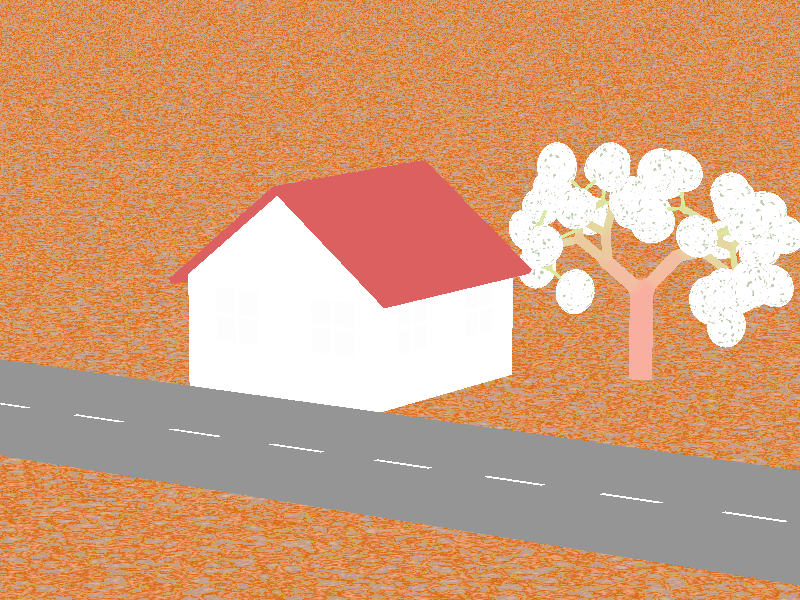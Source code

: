 // POV-Ray 3.6 / 3.7 Scene File "povhouse3.pov"
// author: Friedrich A. Lohmueller, 2004/Aug-2009/Jan-2011  
// email:  Friedrich.Lohmueller_at_t-online.de
// homepage: http://www.f-lohmueller.de
//------------------------------------------------------------------------
#version 3.6; // 3.7;
global_settings{ assumed_gamma 1.0 }
#default{ finish{ ambient 0.1 diffuse 0.9 }} 
//------------------------------------------------------------------------
#include "colors.inc"
#include "textures.inc"
#include "glass.inc"
//------------------------------------------------------------------------

#declare Camera_1 = camera { 
                             angle 15
                             location  <30.0 , 10.0 ,-40.0>
                             right     x*image_width/image_height
                             look_at   <1.0 , 1.5 , 2.0>
                           }
camera{Camera_1}

//------------------------------------------------------------------------
// sun -------------------------------------------------------------------
light_source{<-1500,2500,-2500> color White}
// sky -------------------------------------------------------------------
sky_sphere{ pigment{ gradient <0,1,0>
                     color_map{ [0   color rgb<1,1,1>         ]//White
                                [0.4 color rgb<0.14,0.14,0.56>]//~Navy
                                [0.6 color rgb<0.14,0.14,0.56>]//~Navy
                                [1.0 color rgb<1,1,1>         ]//White
                              }
                     scale 2 }
           } // end of sky_sphere 
//------------------------------------------------------------------------

//------------------------------ the Axes --------------------------------
//------------------------------------------------------------------------
#macro Axis_( AxisLen, Dark_Texture,Light_Texture) 
 union{
    cylinder { <0,-AxisLen-1,0>,<0,AxisLen,0>,0.05
               texture{checker texture{Dark_Texture } 
                               texture{Light_Texture}
                       translate<0.1,0,0.1>}
             }
    cone{<0,AxisLen,0>,0.2,<0,AxisLen+0.7,0>,0
          texture{Dark_Texture}
         }
     } // end of union                   
#end // of macro "Axis()"
//------------------------------------------------------------------------   
/*
#macro AxisXYZ( AxisLenX, AxisLenY, AxisLenZ, Tex_Dark, Tex_Light)
//--------------------- drawing of 3 Axes --------------------------------
union{
#if (AxisLenX != 0)
 object { Axis_(AxisLenX, Tex_Dark, Tex_Light)   rotate< 0,0,-90>}// x-Axis
 text   { ttf "arial.ttf",  "x",  0.15,  0  texture{Tex_Dark} 
          scale 0.5 translate <AxisLenX+0.05,0.4,-0.10>}
#end // of #if 
#if (AxisLenY != 0)
 object { Axis_(AxisLenY, Tex_Dark, Tex_Light)   rotate< 0,0,  0>}// y-Axis
 text   { ttf "arial.ttf",  "y",  0.15,  0  texture{Tex_Dark}    
           scale 0.5 translate <-0.75,AxisLenY+0.50,-0.10>}
#end // of #if 
#if (AxisLenZ != 0)
 object { Axis_(AxisLenZ, Tex_Dark, Tex_Light)   rotate<90,0,  0>}// z-Axis
 text   { ttf "arial.ttf",  "z",  0.15,  0  texture{Tex_Dark}
               scale 0.5 translate <-0.75,0.2,AxisLenZ+0.10>}
#end // of #if 
} // end of union
#end// of macro "AxisXYZ( ... )"
//------------------------------------------------------------------------


#declare Texture_A_Dark  = texture {
                               pigment{ color rgb<1,0.45,0>}
                               finish { phong 1}
                             }
#declare Texture_A_Light = texture { 
                               pigment{ color rgb<1,1,1>}
                               finish { phong 1}
                             }

object{ AxisXYZ( 4.5, 4.5, 11, Texture_A_Dark, Texture_A_Light) no_shadow}
//-------------------------------------------------- end of coordinate axes
*/

// ground -----------------------------------------------------------------
//---------------------------------<<< settings of squered plane dimensions

    
 
plane { <0,1,0>, 0    // plane with layered textures
        texture{Rust}
        }

 
//------------------------------------------------ end of squered plane XZ

//--------------------------------------------------------------------------
//---------------------------- objects in scene ----------------------------
//--------------------------------------------------------------------------

#declare Hx = 2.00;
#declare Hy = 3.50;
#declare Hz = 4.00;
#declare Roof_Angle = 38; 
#declare Wall_D = 0.20 ;// the thickness of the Wall 

#declare Roof_D = 0.10; // the thickness of the roof
#declare Roof_O = 0.20; // overhang 
#declare Roof_L = Hx+0.80;// try it !!! 
// ---------------------------------------------------- Window_Positions
// front positions 
#declare Window_Positon_1f = <-Hx/2,0,Wall_D/3>;
#declare Window_Positon_2f = < Hx/2,0,Wall_D/3>;
// backside positions
#declare Window_Positon_1b = <-Hx/2,0,Hz-Wall_D/3>;
#declare Window_Positon_2b = < Hx/2,0,Hz-Wall_D/3>;
// right side positions
#declare Window_Positon_1r = < Hx-Wall_D/3,0,3*Hz/4>;
#declare Window_Positon_2r = < Hx-Wall_D/3,0,  Hz/4>;
// left side positions
#declare Window_Positon_1l = <-Hx+Wall_D/3,0,3*Hz/4>;
#declare Window_Positon_2l = <-Hx+Wall_D/3,0,  Hz/4>;
// ------------------------------------------------- end of Window_Positions

#declare Wall_Texture_1 = 
      texture { pigment{ color White*1.1}
                normal { bumps 0.5 scale 0.005} 
                
              } // end of texture
#declare Wall_Texture_2 = 
      texture { pigment{ color White*1.1}
               
              } // end of texture

#declare Roof_Texture = 
 // layered texture!!!
      texture { pigment{ color Scarlet*1.3}
                normal { gradient z scallop_wave scale<1,1,0.15>} 
               
              } // end of texture
 
//--------------------------------------------------------

//--------------------- Window -----------
#declare Window_Texture_1 = 
texture{pigment{ color White*1.3}
       }
#declare Window_Texture_2 = 
texture{pigment{ color White*1.2}
        }
//-----------------------------------------
#declare Window = 
union{
 difference{
  box{<-0.50,0.80,-0.02>,< 0.50,1.80,0.02>}
  box{<-0.45,0.85,-0.03>,<-0.03,1.27,0.03>}
  box{< 0.03,0.85,-0.03>,< 0.45,1.27,0.03>}
  box{<-0.45,1.33,-0.03>,<-0.03,1.75,0.03>}
  box{< 0.03,1.33,-0.03>,< 0.45,1.75,0.03>}
  texture{Window_Texture_1}
  } // ---end of difference 
 box{<-0.49,0.81,0.0>,< 0.49,1.79,0.001>
 texture{T_Glass3}}  // no interior!!!
 } // ---end of union
#declare Window_Hole =   //symmetric!!!
  box{<-0.50,0.80,-0.50>,< 0.50,1.80,0.50>
      texture{Window_Texture_2}}

//--------- end of window definition -------

#declare Door = 
union{
 difference{
  box{<-0.50,0.01,-0.02>,< 0.50,1.80,0.02>}
  box{<-0.45,0.85,-0.03>,<-0.03,1.27,0.03>}
  box{< 0.03,0.85,-0.03>,< 0.45,1.27,0.03>}
  box{<-0.45,1.33,-0.03>,<-0.03,1.75,0.03>}
  box{< 0.03,1.33,-0.03>,< 0.45,1.75,0.03>}
  texture{Window_Texture_1}
  } // ---end of difference 
 box{<-0.49,0.81,0.0>,< 0.49,1.79,0.001>
 texture{T_Glass3}}  // no interior!!!
 } // ---end of union
#declare Door_Hole =   //symmetric!!!
  box{<-0.50,0.01,-0.50>,< 0.50,1.80,0.50>
      texture{Window_Texture_2}}

//--------- end of window definition -------



// the walls caved out ----------------------- the Walls
difference{
box { <-Hx,0,0>,< Hx,Hy,Hz>   
      texture {Wall_Texture_1}  
//    no_shadow
    } // end of box --------- 

plane{ <0,-1,0>,0 
      texture {Wall_Texture_1}  
       rotate<0,0,Roof_Angle>
       translate<0,Hy,0>
     }

plane{ <0,-1,0>,0 
      texture {Wall_Texture_1}  
       rotate<0,0,-Roof_Angle>
       translate<0,Hy,0>
     }
 // inside caved out
box { <-Hx+Wall_D,0.10,Wall_D>,
      <Hx-Wall_D,Hy,Hz-Wall_D>  
      texture {Wall_Texture_2}  
     }
// subtract window holes
object{ Door_Hole   translate Window_Positon_1f}
object{ Window_Hole translate Window_Positon_2f}

object{ Window_Hole translate Window_Positon_1r}
object{ Window_Hole translate Window_Positon_2r}

object{ Window_Hole translate Window_Positon_1l}
object{ Window_Hole translate Window_Positon_2l}

object{ Window_Hole translate Window_Positon_1b}
object{ Window_Hole translate Window_Positon_2b}
 

}// end of intersection  ------------------------- end of Walls


// the Roof 
box { < -Roof_L, 0.00, -Roof_O>,< Roof_D/2, Roof_D, Hz+Roof_O>  
      texture {Roof_Texture translate<-0.05,0,0>}  
      rotate<0,0, Roof_Angle>
      translate<0,Hy,0>
     }
box { < -Roof_L, 0.00, -Roof_O>,< Roof_D/2, Roof_D, Hz+Roof_O>  
      texture {Roof_Texture translate<-0.05,0,0>}  
      rotate<0,0, Roof_Angle>
      translate<0,Hy,0> scale<-1,1,1>
     }
//------------------------------------------------- end of Roof

//----------------------------------------------- Windows
object{ Door   translate Window_Positon_1f}
object{ Window translate Window_Positon_2f}
object{ Window rotate<0,180,0> translate Window_Positon_1b}
object{ Window rotate<0,180,0> translate Window_Positon_2b}
object{ Window rotate<0,-90,0> translate Window_Positon_1r}
object{ Window rotate<0,-90,0> translate Window_Positon_2r}
object{ Window rotate<0, 90,0> translate Window_Positon_1l}
object{ Window rotate<0, 90,0> translate Window_Positon_2l} 

#declare w6=0;
#declare w5=30;
#declare w4=-70;
#declare w3=100;
#declare w2=-150;

#declare ww6=w6;
#declare ww5=w5;
#declare ww4=w4;
#declare ww3=w3;
#declare ww2=w2;

#declare i=0;

#macro tribe()

#declare i=i+1;

#if (i<6)
    tribe()
    tribe()
#end

cylinder{<0,0,0>,<0,1,0>,0.2,1.0 pigment{color rgb<0.99-i*0.05,0.35+i*0.08,0.35>}

         #if(i>5)
            scale <0.5,1.5,0.5>
            rotate <60,w6,0>
            translate y*1
         #end 
         #if(i>4)
            scale <0.8,1.0,0.8>
            rotate <60,w5,0>
            translate y*1
         #end            
         #if(i>3)
             scale <0.8,0.8,0.8>
             rotate <50,w4,0>
             translate y*1
         #end             
         #if(i>2)
             scale <0.7,0.7,0.7>
             rotate <40,w3,0>
             translate y*1
         #end             
         #if(i>1)
             scale <0.6,0.6,0.6>
             rotate <50,w2,0>
             translate y*1
         #end
         normal{granite 0.3 scallop_wave  scale 0.6}
         }
#if(i=6)#declare w6=w6+120;#end
#if(i=5)#declare w5=w5+120;#end
#if(i=4)#declare w4=w4+120;#end
#if(i=3)#declare w3=w3+120;#end
#if(i=2)#declare w2=w2+180;#end

#declare i=i-1;
#end


//////////////////////////////
#macro leaves()

#declare i=i+1;

#if (i<6)
    leaves()
    leaves()
#end

#if(i=6)sphere{<0,0,0>,0.8 pigment{bozo scale 0.1 color_map{[0.25 color rgb<0.5,0.6,0.4>][0.35 color rgbt 1]}}
         scale<3,1,3>scale 0.7 translate y*1
         #if(i>5)
            scale <0.5,1.5,0.5>
            rotate <60,ww6,0>
            translate y*1
         #end 
         #if(i>4)
            scale <0.8,1.0,0.8>
            rotate <60,ww5,0>
            translate y*1
         #end            
         #if(i>3)
             scale <0.8,0.8,0.8>
             rotate <50,ww4,0>
             translate y*1
         #end             
         #if(i>2)
             scale <0.7,0.7,0.7>
             rotate <40,ww3,0>
             translate y*1
         #end             
         #if(i>1)
             scale <0.6,0.6,0.6>
             rotate <50,ww2,0>
             translate y*1
         #end
         normal{spotted 0.5  scale 0.02}
         }
#end
         
#if(i=6)#declare ww6=ww6+120;leaves()#end
#if(i=5)#declare ww5=ww5+120;#end
#if(i=4)#declare ww4=ww4+120;#end
#if(i=3)#declare ww3=ww3+120;#end
#if(i=2)#declare ww2=ww2+180;#end

#declare i=i-1;
#end


#declare tree=
union
{
  blob
  {
    threshold 0.3
    tribe()
  }
  #declare i=0;
  leaves()
  scale 1.5
}
////////////////////////////////
////////////////////////////////

object{tree
translate<4, 0, 5>}


//--------------------------------------------------------- end   
#macro Street_0(  Street_Width,  //
                  Street_Length, //
                  Stripes_Width, //
                  Stripes_Len
                ) //-------------------
//-------------------------------------
#ifndef( Stripes_Texture )
#declare Stripes_Texture =
texture{ pigment{ color rgb<1,1,1>*1.1}
         finish { diffuse 0.9 phong 0.5}
       } // end of texture
#end //--------------------------------
#ifndef( Street_Texture )
#declare Street_Texture =
texture{ pigment{ color rgb<1,1,1>*.3}
         normal { bumps 0.5 scale 0.005}
         finish { diffuse 0.9 phong 0.1}
       } // end of texture
#end //--------------------------------
#local D = 0.001;
//-------------------------------------
union{
box{ < -Street_Width/2, 0, 0 >,
     < Street_Width/2, D, Street_Length>
     texture{Street_Texture}
   } // end of box --------------------
 #local Number_of_Stripes =
   int(Street_Length/(2*Stripes_Len));
 #local Nr = 0; //start
 #local EndNr=Number_of_Stripes;//end
 #while (Nr< EndNr)
 box{ <-Stripes_Width/2,   0, 0>,
      < Stripes_Width/2,2*D,Stripes_Len>
      texture{ Stripes_Texture}
      translate<0,0,Nr*2*Stripes_Len>
    } // end of box
 #local Nr = Nr + 1;  // next Nr
 #end // -------- end of loop
} // end of union
#end//-------------------- end of macro
//----------------- end of include file
object{ Street_0 (   6, // Width,
                   100, // Length,
                  0.10, // Stripes_W,
                  1.00, // Stripes_Len
                 ) //-----------------
        translate<3,0,-20>
        rotate<0, 90, 0>}
